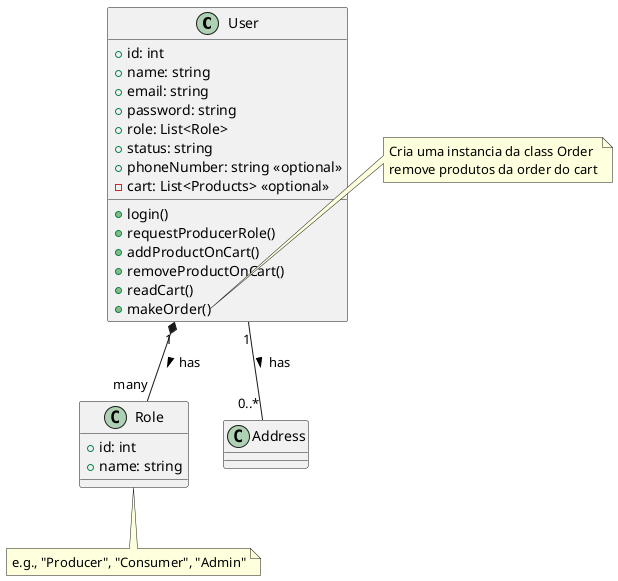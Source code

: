 @startuml
'https://plantuml.com/class-diagram

class User {
    + id: int
    + name: string
    + email: string
    + password: string
    + role: List<Role>
    + status: string
    + phoneNumber: string <<optional>>
    - cart: List<Products> <<optional>>

    + login()
    + requestProducerRole()
    + addProductOnCart()
    + removeProductOnCart()
    + readCart()
    + makeOrder()
}

note right of User::makeOrder
   Cria uma instancia da class Order
   remove produtos da order do cart
end note

' Role Class
class Role {
    + id: int
    + name: string
}

note bottom of Role: e.g., "Producer", "Consumer", "Admin"

' User-Address Relationship
User "1" -- "0..*" Address : has >

' User-Role Relationship
User "1" *-- "many" Role : has >

@enduml